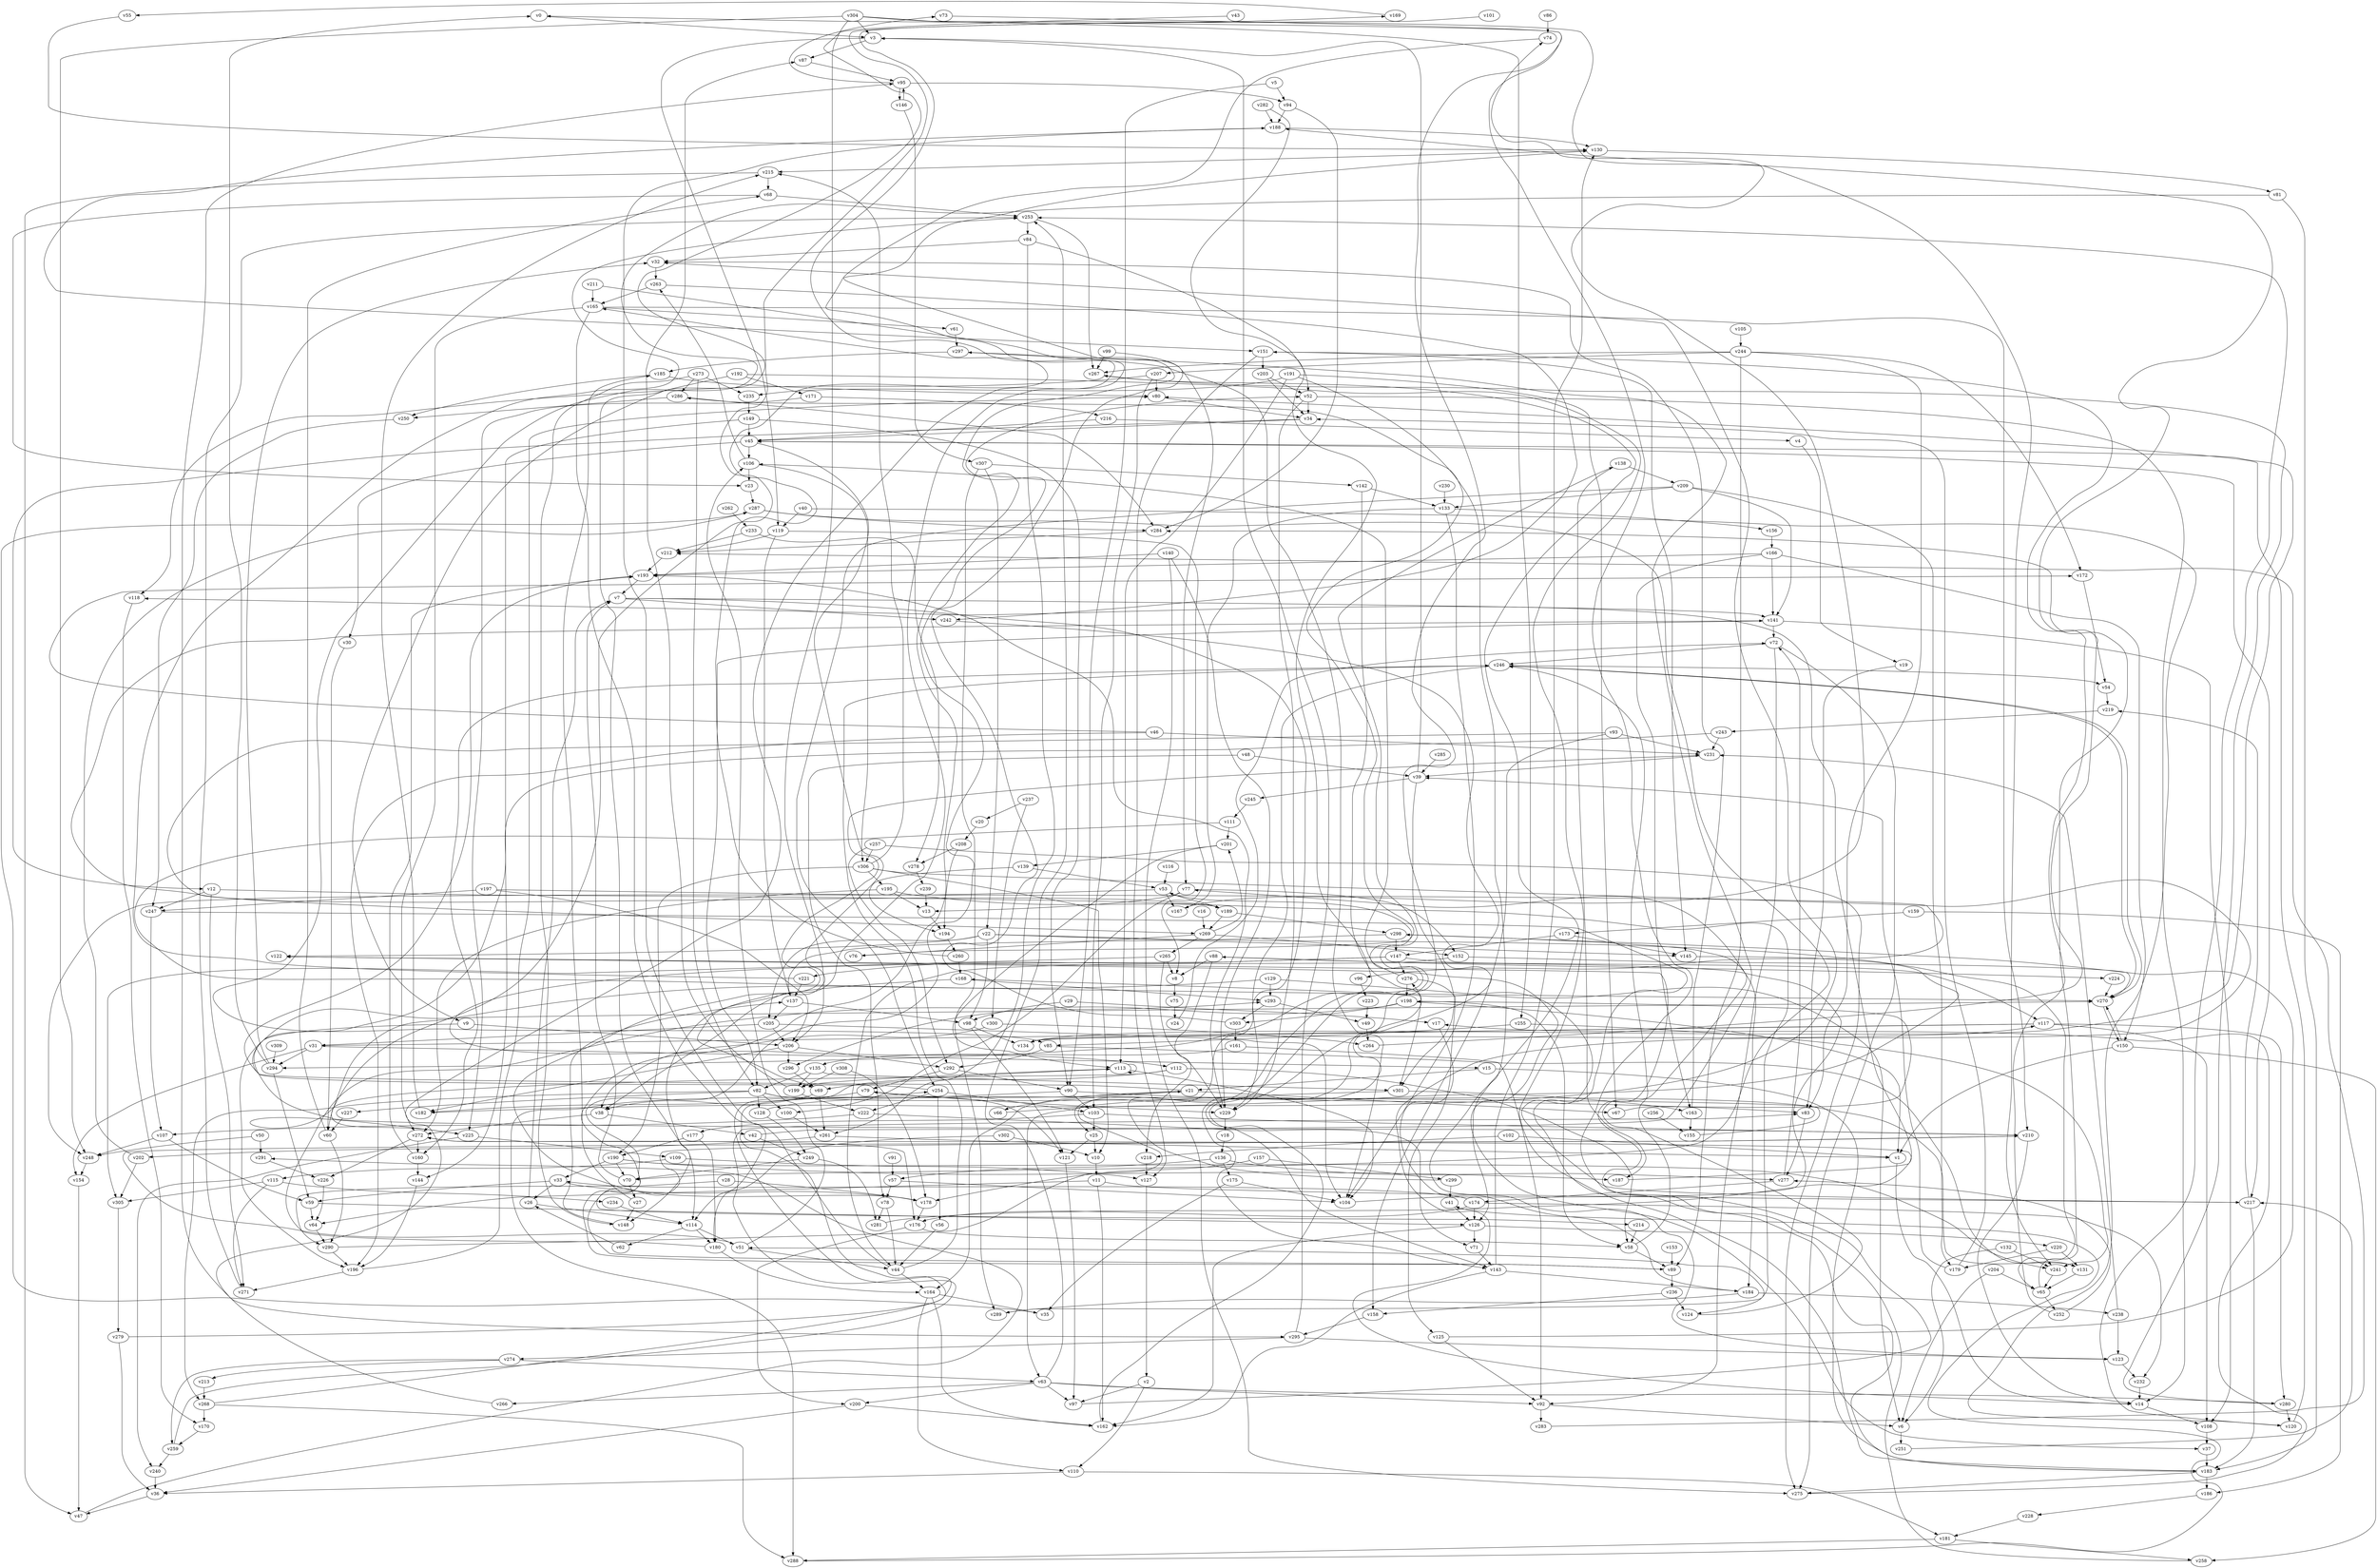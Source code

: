 // Benchmark game 453 - 310 vertices
// time_bound: 144
// targets: v142
digraph G {
    v0 [name="v0", player=1];
    v1 [name="v1", player=0];
    v2 [name="v2", player=0];
    v3 [name="v3", player=1];
    v4 [name="v4", player=1];
    v5 [name="v5", player=0];
    v6 [name="v6", player=0];
    v7 [name="v7", player=1];
    v8 [name="v8", player=1];
    v9 [name="v9", player=1];
    v10 [name="v10", player=1];
    v11 [name="v11", player=1];
    v12 [name="v12", player=1];
    v13 [name="v13", player=1];
    v14 [name="v14", player=1];
    v15 [name="v15", player=0];
    v16 [name="v16", player=1];
    v17 [name="v17", player=1];
    v18 [name="v18", player=1];
    v19 [name="v19", player=1];
    v20 [name="v20", player=1];
    v21 [name="v21", player=0];
    v22 [name="v22", player=1];
    v23 [name="v23", player=0];
    v24 [name="v24", player=1];
    v25 [name="v25", player=1];
    v26 [name="v26", player=0];
    v27 [name="v27", player=0];
    v28 [name="v28", player=1];
    v29 [name="v29", player=1];
    v30 [name="v30", player=0];
    v31 [name="v31", player=0];
    v32 [name="v32", player=0];
    v33 [name="v33", player=1];
    v34 [name="v34", player=1];
    v35 [name="v35", player=0];
    v36 [name="v36", player=1];
    v37 [name="v37", player=0];
    v38 [name="v38", player=1];
    v39 [name="v39", player=1];
    v40 [name="v40", player=1];
    v41 [name="v41", player=1];
    v42 [name="v42", player=1];
    v43 [name="v43", player=1];
    v44 [name="v44", player=0];
    v45 [name="v45", player=1];
    v46 [name="v46", player=0];
    v47 [name="v47", player=0];
    v48 [name="v48", player=1];
    v49 [name="v49", player=1];
    v50 [name="v50", player=0];
    v51 [name="v51", player=0];
    v52 [name="v52", player=1];
    v53 [name="v53", player=0];
    v54 [name="v54", player=0];
    v55 [name="v55", player=1];
    v56 [name="v56", player=0];
    v57 [name="v57", player=1];
    v58 [name="v58", player=0];
    v59 [name="v59", player=1];
    v60 [name="v60", player=1];
    v61 [name="v61", player=0];
    v62 [name="v62", player=1];
    v63 [name="v63", player=0];
    v64 [name="v64", player=0];
    v65 [name="v65", player=1];
    v66 [name="v66", player=1];
    v67 [name="v67", player=1];
    v68 [name="v68", player=1];
    v69 [name="v69", player=1];
    v70 [name="v70", player=0];
    v71 [name="v71", player=1];
    v72 [name="v72", player=0];
    v73 [name="v73", player=1];
    v74 [name="v74", player=0];
    v75 [name="v75", player=1];
    v76 [name="v76", player=0];
    v77 [name="v77", player=0];
    v78 [name="v78", player=1];
    v79 [name="v79", player=0];
    v80 [name="v80", player=1];
    v81 [name="v81", player=0];
    v82 [name="v82", player=1];
    v83 [name="v83", player=0];
    v84 [name="v84", player=1];
    v85 [name="v85", player=0];
    v86 [name="v86", player=1];
    v87 [name="v87", player=0];
    v88 [name="v88", player=1];
    v89 [name="v89", player=1];
    v90 [name="v90", player=0];
    v91 [name="v91", player=1];
    v92 [name="v92", player=0];
    v93 [name="v93", player=0];
    v94 [name="v94", player=0];
    v95 [name="v95", player=1];
    v96 [name="v96", player=1];
    v97 [name="v97", player=1];
    v98 [name="v98", player=0];
    v99 [name="v99", player=1];
    v100 [name="v100", player=0];
    v101 [name="v101", player=0];
    v102 [name="v102", player=0];
    v103 [name="v103", player=0];
    v104 [name="v104", player=1];
    v105 [name="v105", player=1];
    v106 [name="v106", player=0];
    v107 [name="v107", player=0];
    v108 [name="v108", player=0];
    v109 [name="v109", player=0];
    v110 [name="v110", player=0];
    v111 [name="v111", player=1];
    v112 [name="v112", player=1];
    v113 [name="v113", player=0];
    v114 [name="v114", player=1];
    v115 [name="v115", player=0];
    v116 [name="v116", player=0];
    v117 [name="v117", player=0];
    v118 [name="v118", player=0];
    v119 [name="v119", player=0];
    v120 [name="v120", player=0];
    v121 [name="v121", player=0];
    v122 [name="v122", player=0];
    v123 [name="v123", player=1];
    v124 [name="v124", player=0];
    v125 [name="v125", player=0];
    v126 [name="v126", player=1];
    v127 [name="v127", player=0];
    v128 [name="v128", player=1];
    v129 [name="v129", player=0];
    v130 [name="v130", player=1];
    v131 [name="v131", player=1];
    v132 [name="v132", player=1];
    v133 [name="v133", player=1];
    v134 [name="v134", player=0];
    v135 [name="v135", player=1];
    v136 [name="v136", player=0];
    v137 [name="v137", player=0];
    v138 [name="v138", player=0];
    v139 [name="v139", player=1];
    v140 [name="v140", player=1];
    v141 [name="v141", player=1];
    v142 [name="v142", player=0, target=1];
    v143 [name="v143", player=1];
    v144 [name="v144", player=0];
    v145 [name="v145", player=1];
    v146 [name="v146", player=0];
    v147 [name="v147", player=0];
    v148 [name="v148", player=0];
    v149 [name="v149", player=0];
    v150 [name="v150", player=0];
    v151 [name="v151", player=1];
    v152 [name="v152", player=0];
    v153 [name="v153", player=0];
    v154 [name="v154", player=1];
    v155 [name="v155", player=0];
    v156 [name="v156", player=0];
    v157 [name="v157", player=1];
    v158 [name="v158", player=1];
    v159 [name="v159", player=0];
    v160 [name="v160", player=0];
    v161 [name="v161", player=0];
    v162 [name="v162", player=1];
    v163 [name="v163", player=1];
    v164 [name="v164", player=0];
    v165 [name="v165", player=1];
    v166 [name="v166", player=1];
    v167 [name="v167", player=0];
    v168 [name="v168", player=1];
    v169 [name="v169", player=1];
    v170 [name="v170", player=0];
    v171 [name="v171", player=0];
    v172 [name="v172", player=0];
    v173 [name="v173", player=1];
    v174 [name="v174", player=0];
    v175 [name="v175", player=0];
    v176 [name="v176", player=0];
    v177 [name="v177", player=1];
    v178 [name="v178", player=0];
    v179 [name="v179", player=0];
    v180 [name="v180", player=0];
    v181 [name="v181", player=1];
    v182 [name="v182", player=1];
    v183 [name="v183", player=1];
    v184 [name="v184", player=0];
    v185 [name="v185", player=0];
    v186 [name="v186", player=0];
    v187 [name="v187", player=0];
    v188 [name="v188", player=1];
    v189 [name="v189", player=1];
    v190 [name="v190", player=0];
    v191 [name="v191", player=1];
    v192 [name="v192", player=1];
    v193 [name="v193", player=0];
    v194 [name="v194", player=1];
    v195 [name="v195", player=1];
    v196 [name="v196", player=1];
    v197 [name="v197", player=0];
    v198 [name="v198", player=1];
    v199 [name="v199", player=0];
    v200 [name="v200", player=0];
    v201 [name="v201", player=0];
    v202 [name="v202", player=0];
    v203 [name="v203", player=1];
    v204 [name="v204", player=0];
    v205 [name="v205", player=0];
    v206 [name="v206", player=0];
    v207 [name="v207", player=1];
    v208 [name="v208", player=1];
    v209 [name="v209", player=1];
    v210 [name="v210", player=0];
    v211 [name="v211", player=0];
    v212 [name="v212", player=0];
    v213 [name="v213", player=1];
    v214 [name="v214", player=1];
    v215 [name="v215", player=1];
    v216 [name="v216", player=1];
    v217 [name="v217", player=0];
    v218 [name="v218", player=0];
    v219 [name="v219", player=0];
    v220 [name="v220", player=1];
    v221 [name="v221", player=0];
    v222 [name="v222", player=0];
    v223 [name="v223", player=1];
    v224 [name="v224", player=1];
    v225 [name="v225", player=1];
    v226 [name="v226", player=1];
    v227 [name="v227", player=0];
    v228 [name="v228", player=0];
    v229 [name="v229", player=0];
    v230 [name="v230", player=1];
    v231 [name="v231", player=1];
    v232 [name="v232", player=0];
    v233 [name="v233", player=1];
    v234 [name="v234", player=0];
    v235 [name="v235", player=0];
    v236 [name="v236", player=0];
    v237 [name="v237", player=1];
    v238 [name="v238", player=1];
    v239 [name="v239", player=1];
    v240 [name="v240", player=0];
    v241 [name="v241", player=0];
    v242 [name="v242", player=0];
    v243 [name="v243", player=1];
    v244 [name="v244", player=0];
    v245 [name="v245", player=0];
    v246 [name="v246", player=0];
    v247 [name="v247", player=0];
    v248 [name="v248", player=0];
    v249 [name="v249", player=0];
    v250 [name="v250", player=1];
    v251 [name="v251", player=0];
    v252 [name="v252", player=1];
    v253 [name="v253", player=1];
    v254 [name="v254", player=0];
    v255 [name="v255", player=0];
    v256 [name="v256", player=1];
    v257 [name="v257", player=0];
    v258 [name="v258", player=0];
    v259 [name="v259", player=1];
    v260 [name="v260", player=1];
    v261 [name="v261", player=0];
    v262 [name="v262", player=1];
    v263 [name="v263", player=1];
    v264 [name="v264", player=1];
    v265 [name="v265", player=0];
    v266 [name="v266", player=0];
    v267 [name="v267", player=0];
    v268 [name="v268", player=0];
    v269 [name="v269", player=0];
    v270 [name="v270", player=0];
    v271 [name="v271", player=1];
    v272 [name="v272", player=1];
    v273 [name="v273", player=0];
    v274 [name="v274", player=1];
    v275 [name="v275", player=1];
    v276 [name="v276", player=1];
    v277 [name="v277", player=0];
    v278 [name="v278", player=0];
    v279 [name="v279", player=0];
    v280 [name="v280", player=1];
    v281 [name="v281", player=0];
    v282 [name="v282", player=0];
    v283 [name="v283", player=1];
    v284 [name="v284", player=0];
    v285 [name="v285", player=1];
    v286 [name="v286", player=0];
    v287 [name="v287", player=0];
    v288 [name="v288", player=0];
    v289 [name="v289", player=1];
    v290 [name="v290", player=0];
    v291 [name="v291", player=1];
    v292 [name="v292", player=0];
    v293 [name="v293", player=0];
    v294 [name="v294", player=1];
    v295 [name="v295", player=1];
    v296 [name="v296", player=0];
    v297 [name="v297", player=0];
    v298 [name="v298", player=0];
    v299 [name="v299", player=0];
    v300 [name="v300", player=1];
    v301 [name="v301", player=1];
    v302 [name="v302", player=1];
    v303 [name="v303", player=1];
    v304 [name="v304", player=0];
    v305 [name="v305", player=1];
    v306 [name="v306", player=1];
    v307 [name="v307", player=1];
    v308 [name="v308", player=1];
    v309 [name="v309", player=0];

    v0 -> v3;
    v1 -> v14;
    v2 -> v97;
    v3 -> v119;
    v4 -> v19;
    v5 -> v94;
    v6 -> v251;
    v7 -> v25 [constraint="t >= 1"];
    v8 -> v75;
    v9 -> v196;
    v10 -> v11;
    v11 -> v217;
    v12 -> v247;
    v13 -> v194;
    v14 -> v117 [constraint="t >= 2"];
    v15 -> v21;
    v16 -> v269;
    v17 -> v184 [constraint="t mod 5 == 3"];
    v18 -> v136;
    v19 -> v83;
    v20 -> v208;
    v21 -> v270 [constraint="t mod 4 == 3"];
    v22 -> v205;
    v23 -> v287;
    v24 -> v72;
    v25 -> v10;
    v26 -> v114;
    v27 -> v148;
    v28 -> v290;
    v29 -> v98;
    v30 -> v60;
    v31 -> v294;
    v32 -> v263;
    v33 -> v26;
    v34 -> v12 [constraint="t < 10"];
    v35 -> v287 [constraint="t < 12"];
    v36 -> v47;
    v37 -> v183;
    v38 -> v272;
    v39 -> v3;
    v40 -> v120 [constraint="t >= 2"];
    v41 -> v126;
    v42 -> v297 [constraint="t mod 2 == 0"];
    v43 -> v9 [constraint="t < 13"];
    v44 -> v164;
    v45 -> v69 [constraint="t >= 4"];
    v46 -> v172 [constraint="t < 14"];
    v47 -> v291 [constraint="t < 7"];
    v48 -> v39;
    v49 -> v264;
    v50 -> v291;
    v51 -> v210 [constraint="t < 10"];
    v52 -> v229;
    v53 -> v189;
    v54 -> v219;
    v55 -> v130 [constraint="t >= 1"];
    v56 -> v44;
    v57 -> v104 [constraint="t mod 3 == 1"];
    v58 -> v246;
    v59 -> v126 [constraint="t >= 5"];
    v60 -> v68;
    v61 -> v297;
    v62 -> v26;
    v63 -> v253;
    v64 -> v290;
    v65 -> v252;
    v66 -> v32 [constraint="t >= 2"];
    v67 -> v198 [constraint="t >= 1"];
    v68 -> v23 [constraint="t < 8"];
    v69 -> v261;
    v70 -> v7;
    v71 -> v143;
    v72 -> v275;
    v73 -> v143 [constraint="t >= 3"];
    v74 -> v38 [constraint="t mod 2 == 0"];
    v75 -> v24;
    v76 -> v286 [constraint="t < 12"];
    v77 -> v100 [constraint="t mod 5 == 4"];
    v78 -> v281;
    v79 -> v182;
    v80 -> v34;
    v81 -> v85 [constraint="t < 6"];
    v82 -> v131 [constraint="t >= 3"];
    v83 -> v277;
    v84 -> v52;
    v85 -> v131 [constraint="t >= 1"];
    v86 -> v74;
    v87 -> v95;
    v88 -> v8;
    v89 -> v52 [constraint="t >= 5"];
    v90 -> v288;
    v91 -> v57;
    v92 -> v6;
    v93 -> v269 [constraint="t mod 4 == 1"];
    v94 -> v284;
    v95 -> v73 [constraint="t >= 3"];
    v96 -> v223;
    v97 -> v122 [constraint="t < 10"];
    v98 -> v121;
    v99 -> v267;
    v100 -> v261;
    v101 -> v295 [constraint="t mod 2 == 1"];
    v102 -> v1;
    v103 -> v25;
    v104 -> v88 [constraint="t >= 5"];
    v105 -> v244;
    v106 -> v23;
    v107 -> v59;
    v108 -> v37;
    v109 -> v127;
    v110 -> v36;
    v111 -> v270 [constraint="t >= 5"];
    v112 -> v225 [constraint="t mod 4 == 1"];
    v113 -> v113 [constraint="t < 14"];
    v114 -> v51;
    v115 -> v234;
    v116 -> v53;
    v117 -> v31;
    v118 -> v170;
    v119 -> v212;
    v120 -> v253 [constraint="t < 11"];
    v121 -> v97;
    v122 -> v37 [constraint="t < 15"];
    v123 -> v232;
    v124 -> v77 [constraint="t < 7"];
    v125 -> v298 [constraint="t mod 2 == 1"];
    v126 -> v71;
    v127 -> v2;
    v128 -> v21 [constraint="t mod 4 == 2"];
    v129 -> v6;
    v130 -> v81;
    v131 -> v65;
    v132 -> v241;
    v133 -> v156;
    v134 -> v45 [constraint="t >= 2"];
    v135 -> v301;
    v136 -> v57;
    v137 -> v98;
    v138 -> v187;
    v139 -> v53;
    v140 -> v229;
    v141 -> v72;
    v142 -> v301;
    v143 -> v184;
    v144 -> v196;
    v145 -> v182 [constraint="t >= 5"];
    v146 -> v307;
    v147 -> v112 [constraint="t mod 4 == 0"];
    v148 -> v137;
    v149 -> v144;
    v150 -> v270 [constraint="t >= 5"];
    v151 -> v203;
    v152 -> v270;
    v153 -> v89;
    v154 -> v47;
    v155 -> v79 [constraint="t >= 1"];
    v156 -> v166;
    v157 -> v299;
    v158 -> v295;
    v159 -> v186;
    v160 -> v144;
    v161 -> v135;
    v162 -> v276 [constraint="t mod 4 == 1"];
    v163 -> v155;
    v164 -> v110;
    v165 -> v114;
    v166 -> v141;
    v167 -> v74 [constraint="t mod 4 == 3"];
    v168 -> v293;
    v169 -> v55 [constraint="t >= 4"];
    v170 -> v259;
    v171 -> v216;
    v172 -> v54;
    v173 -> v145;
    v174 -> v33 [constraint="t < 7"];
    v175 -> v104;
    v176 -> v58;
    v177 -> v190;
    v178 -> v231 [constraint="t >= 3"];
    v179 -> v39;
    v180 -> v293 [constraint="t >= 1"];
    v181 -> v288;
    v182 -> v215;
    v183 -> v275;
    v184 -> v238;
    v185 -> v80;
    v186 -> v228;
    v187 -> v272 [constraint="t >= 3"];
    v188 -> v151 [constraint="t >= 3"];
    v189 -> v141 [constraint="t mod 4 == 0"];
    v190 -> v241 [constraint="t mod 2 == 0"];
    v191 -> v235;
    v192 -> v183 [constraint="t mod 3 == 2"];
    v193 -> v7;
    v194 -> v260;
    v195 -> v13;
    v196 -> v80;
    v197 -> v96 [constraint="t mod 2 == 0"];
    v198 -> v296;
    v199 -> v222;
    v200 -> v162;
    v201 -> v113 [constraint="t mod 5 == 1"];
    v202 -> v305;
    v203 -> v52;
    v204 -> v6;
    v205 -> v104;
    v206 -> v296;
    v207 -> v118;
    v208 -> v278;
    v209 -> v179;
    v210 -> v89 [constraint="t < 9"];
    v211 -> v214 [constraint="t mod 4 == 3"];
    v212 -> v193;
    v213 -> v268;
    v214 -> v58;
    v215 -> v47;
    v216 -> v4;
    v217 -> v168 [constraint="t < 15"];
    v218 -> v127;
    v219 -> v243;
    v220 -> v131;
    v221 -> v253 [constraint="t >= 2"];
    v222 -> v71;
    v223 -> v49;
    v224 -> v270;
    v225 -> v169 [constraint="t mod 2 == 0"];
    v226 -> v64;
    v227 -> v60;
    v228 -> v181;
    v229 -> v18;
    v230 -> v133;
    v231 -> v39;
    v232 -> v14;
    v233 -> v278;
    v234 -> v114;
    v235 -> v149;
    v236 -> v158;
    v237 -> v20;
    v238 -> v123;
    v239 -> v13;
    v240 -> v36;
    v241 -> v65;
    v242 -> v143 [constraint="t < 7"];
    v243 -> v210 [constraint="t >= 5"];
    v244 -> v207;
    v245 -> v111;
    v246 -> v229;
    v247 -> v183 [constraint="t >= 4"];
    v248 -> v154;
    v249 -> v70;
    v250 -> v247;
    v251 -> v217 [constraint="t >= 4"];
    v252 -> v151 [constraint="t >= 1"];
    v253 -> v267;
    v254 -> v193 [constraint="t >= 2"];
    v255 -> v85;
    v256 -> v155;
    v257 -> v292;
    v258 -> v0 [constraint="t >= 2"];
    v259 -> v113 [constraint="t < 6"];
    v260 -> v165 [constraint="t >= 4"];
    v261 -> v1;
    v262 -> v233;
    v263 -> v242 [constraint="t mod 3 == 0"];
    v264 -> v188 [constraint="t >= 3"];
    v265 -> v8;
    v266 -> v95;
    v267 -> v123 [constraint="t >= 1"];
    v268 -> v83 [constraint="t mod 3 == 2"];
    v269 -> v76;
    v270 -> v246 [constraint="t < 8"];
    v271 -> v253;
    v272 -> v160;
    v273 -> v148;
    v274 -> v213;
    v275 -> v17 [constraint="t mod 2 == 0"];
    v276 -> v125;
    v277 -> v174;
    v278 -> v239;
    v279 -> v254 [constraint="t < 7"];
    v280 -> v267 [constraint="t mod 3 == 2"];
    v281 -> v118 [constraint="t >= 4"];
    v282 -> v294 [constraint="t mod 4 == 0"];
    v283 -> v212 [constraint="t < 6"];
    v284 -> v212;
    v285 -> v39;
    v286 -> v284;
    v287 -> v70 [constraint="t < 10"];
    v288 -> v41 [constraint="t mod 3 == 1"];
    v289 -> v51 [constraint="t >= 2"];
    v290 -> v53 [constraint="t < 9"];
    v291 -> v226;
    v292 -> v79;
    v293 -> v303;
    v294 -> v59;
    v295 -> v274;
    v296 -> v69;
    v297 -> v104;
    v298 -> v137;
    v299 -> v138 [constraint="t mod 4 == 0"];
    v300 -> v38;
    v301 -> v163;
    v302 -> v10;
    v303 -> v130 [constraint="t >= 3"];
    v304 -> v241 [constraint="t < 11"];
    v305 -> v279;
    v306 -> v134 [constraint="t >= 1"];
    v307 -> v22;
    v308 -> v178;
    v309 -> v294;
    v220 -> v179;
    v302 -> v180;
    v166 -> v163;
    v65 -> v284;
    v44 -> v188;
    v106 -> v263;
    v48 -> v78;
    v164 -> v35;
    v222 -> v107;
    v15 -> v183;
    v140 -> v193;
    v52 -> v14;
    v46 -> v231;
    v93 -> v158;
    v174 -> v232;
    v174 -> v176;
    v98 -> v134;
    v308 -> v199;
    v195 -> v124;
    v203 -> v34;
    v246 -> v160;
    v290 -> v196;
    v202 -> v287;
    v273 -> v235;
    v253 -> v84;
    v282 -> v188;
    v306 -> v195;
    v137 -> v205;
    v217 -> v183;
    v294 -> v0;
    v304 -> v248;
    v27 -> v185;
    v117 -> v280;
    v238 -> v231;
    v295 -> v3;
    v294 -> v32;
    v301 -> v63;
    v22 -> v98;
    v286 -> v250;
    v72 -> v92;
    v84 -> v32;
    v295 -> v123;
    v205 -> v206;
    v133 -> v104;
    v192 -> v114;
    v26 -> v7;
    v82 -> v268;
    v274 -> v63;
    v157 -> v178;
    v300 -> v264;
    v90 -> v83;
    v51 -> v106;
    v63 -> v280;
    v125 -> v92;
    v39 -> v245;
    v303 -> v161;
    v93 -> v231;
    v146 -> v95;
    v120 -> v80;
    v85 -> v292;
    v297 -> v185;
    v135 -> v199;
    v269 -> v201;
    v14 -> v108;
    v136 -> v277;
    v119 -> v8;
    v217 -> v219;
    v246 -> v270;
    v265 -> v229;
    v260 -> v168;
    v95 -> v146;
    v268 -> v170;
    v183 -> v186;
    v244 -> v89;
    v265 -> v305;
    v95 -> v94;
    v42 -> v249;
    v199 -> v87;
    v117 -> v134;
    v113 -> v104;
    v179 -> v34;
    v63 -> v200;
    v304 -> v255;
    v110 -> v181;
    v92 -> v283;
    v151 -> v145;
    v77 -> v13;
    v149 -> v90;
    v135 -> v82;
    v25 -> v121;
    v192 -> v171;
    v72 -> v246;
    v45 -> v30;
    v82 -> v227;
    v141 -> v82;
    v175 -> v35;
    v90 -> v103;
    v119 -> v137;
    v171 -> v225;
    v177 -> v180;
    v229 -> v193;
    v84 -> v261;
    v298 -> v147;
    v58 -> v89;
    v198 -> v303;
    v159 -> v173;
    v115 -> v305;
    v12 -> v271;
    v255 -> v241;
    v11 -> v162;
    v189 -> v269;
    v128 -> v249;
    v257 -> v275;
    v57 -> v78;
    v107 -> v248;
    v191 -> v67;
    v276 -> v198;
    v196 -> v271;
    v21 -> v164;
    v34 -> v45;
    v130 -> v215;
    v191 -> v113;
    v143 -> v130;
    v78 -> v44;
    v209 -> v141;
    v82 -> v121;
    v88 -> v224;
    v40 -> v119;
    v21 -> v66;
    v254 -> v56;
    v252 -> v277;
    v147 -> v221;
    v268 -> v288;
    v115 -> v271;
    v304 -> v3;
    v176 -> v200;
    v163 -> v32;
    v209 -> v254;
    v180 -> v164;
    v206 -> v182;
    v200 -> v36;
    v7 -> v141;
    v89 -> v236;
    v190 -> v33;
    v5 -> v90;
    v205 -> v31;
    v181 -> v258;
    v233 -> v212;
    v68 -> v253;
    v198 -> v1;
    v106 -> v306;
    v190 -> v70;
    v45 -> v106;
    v259 -> v240;
    v53 -> v167;
    v33 -> v59;
    v165 -> v210;
    v166 -> v193;
    v45 -> v217;
    v211 -> v165;
    v188 -> v130;
    v207 -> v80;
    v7 -> v242;
    v191 -> v126;
    v63 -> v97;
    v51 -> v44;
    v147 -> v117;
    v257 -> v306;
    v53 -> v248;
    v31 -> v154;
    v129 -> v60;
    v225 -> v240;
    v174 -> v126;
    v178 -> v176;
    v269 -> v265;
    v165 -> v272;
    v307 -> v142;
    v3 -> v87;
    v142 -> v133;
    v184 -> v289;
    v2 -> v110;
    v79 -> v229;
    v189 -> v298;
    v263 -> v165;
    v165 -> v61;
    v143 -> v162;
    v237 -> v300;
    v52 -> v34;
    v99 -> v77;
    v274 -> v259;
    v28 -> v178;
    v136 -> v175;
    v94 -> v188;
    v304 -> v206;
    v254 -> v222;
    v166 -> v150;
    v102 -> v218;
    v244 -> v83;
    v307 -> v289;
    v272 -> v176;
    v103 -> v177;
    v63 -> v92;
    v287 -> v284;
    v69 -> v38;
    v272 -> v226;
    v273 -> v82;
    v129 -> v293;
    v195 -> v272;
    v273 -> v286;
    v292 -> v90;
    v197 -> v247;
    v276 -> v106;
    v299 -> v41;
    v190 -> v187;
    v44 -> v246;
    v207 -> v103;
    v111 -> v201;
    v160 -> v193;
    v279 -> v36;
    v204 -> v65;
    v82 -> v128;
    v126 -> v162;
    v225 -> v109;
    v112 -> v58;
    v117 -> v108;
    v29 -> v17;
    v103 -> v210;
    v150 -> v1;
    v150 -> v258;
    v114 -> v62;
    v139 -> v194;
    v210 -> v14;
    v221 -> v137;
    v9 -> v206;
    v151 -> v127;
    v109 -> v115;
    v208 -> v194;
    v269 -> v152;
    v12 -> v189;
    v306 -> v190;
    v81 -> v183;
    v201 -> v139;
    v50 -> v248;
    v77 -> v152;
    v270 -> v150;
    v38 -> v42;
    v306 -> v215;
    v46 -> v196;
    v133 -> v167;
    v261 -> v202;
    v280 -> v120;
    v277 -> v72;
    v185 -> v250;
    v70 -> v27;
    v198 -> v58;
    v236 -> v124;
    v33 -> v178;
    v21 -> v67;
    v161 -> v92;
    v132 -> v6;
    v149 -> v45;
    v113 -> v199;
    v39 -> v301;
    v63 -> v266;
    v141 -> v108;
    v22 -> v65;
    v306 -> v10;
    v168 -> v148;
    v215 -> v68;
    v246 -> v54;
    v140 -> v275;
    v152 -> v44;
    v22 -> v122;
    v173 -> v147;
    v147 -> v276;
    v164 -> v162;
    v31 -> v15;
    v197 -> v206;
    v206 -> v292;
    v126 -> v220;
    v112 -> v69;
    v138 -> v209;
    v11 -> v64;
    v247 -> v107;
    v88 -> v218;
    v244 -> v172;
    v298 -> v184;
    v82 -> v100;
    v293 -> v49;
    v114 -> v180;
    v59 -> v64;
    v209 -> v133;
    v22 -> v145;
    v216 -> v45;
    v243 -> v231;
    v60 -> v290;
    v244 -> v267;
    v249 -> v281;
    v254 -> v103;
}
